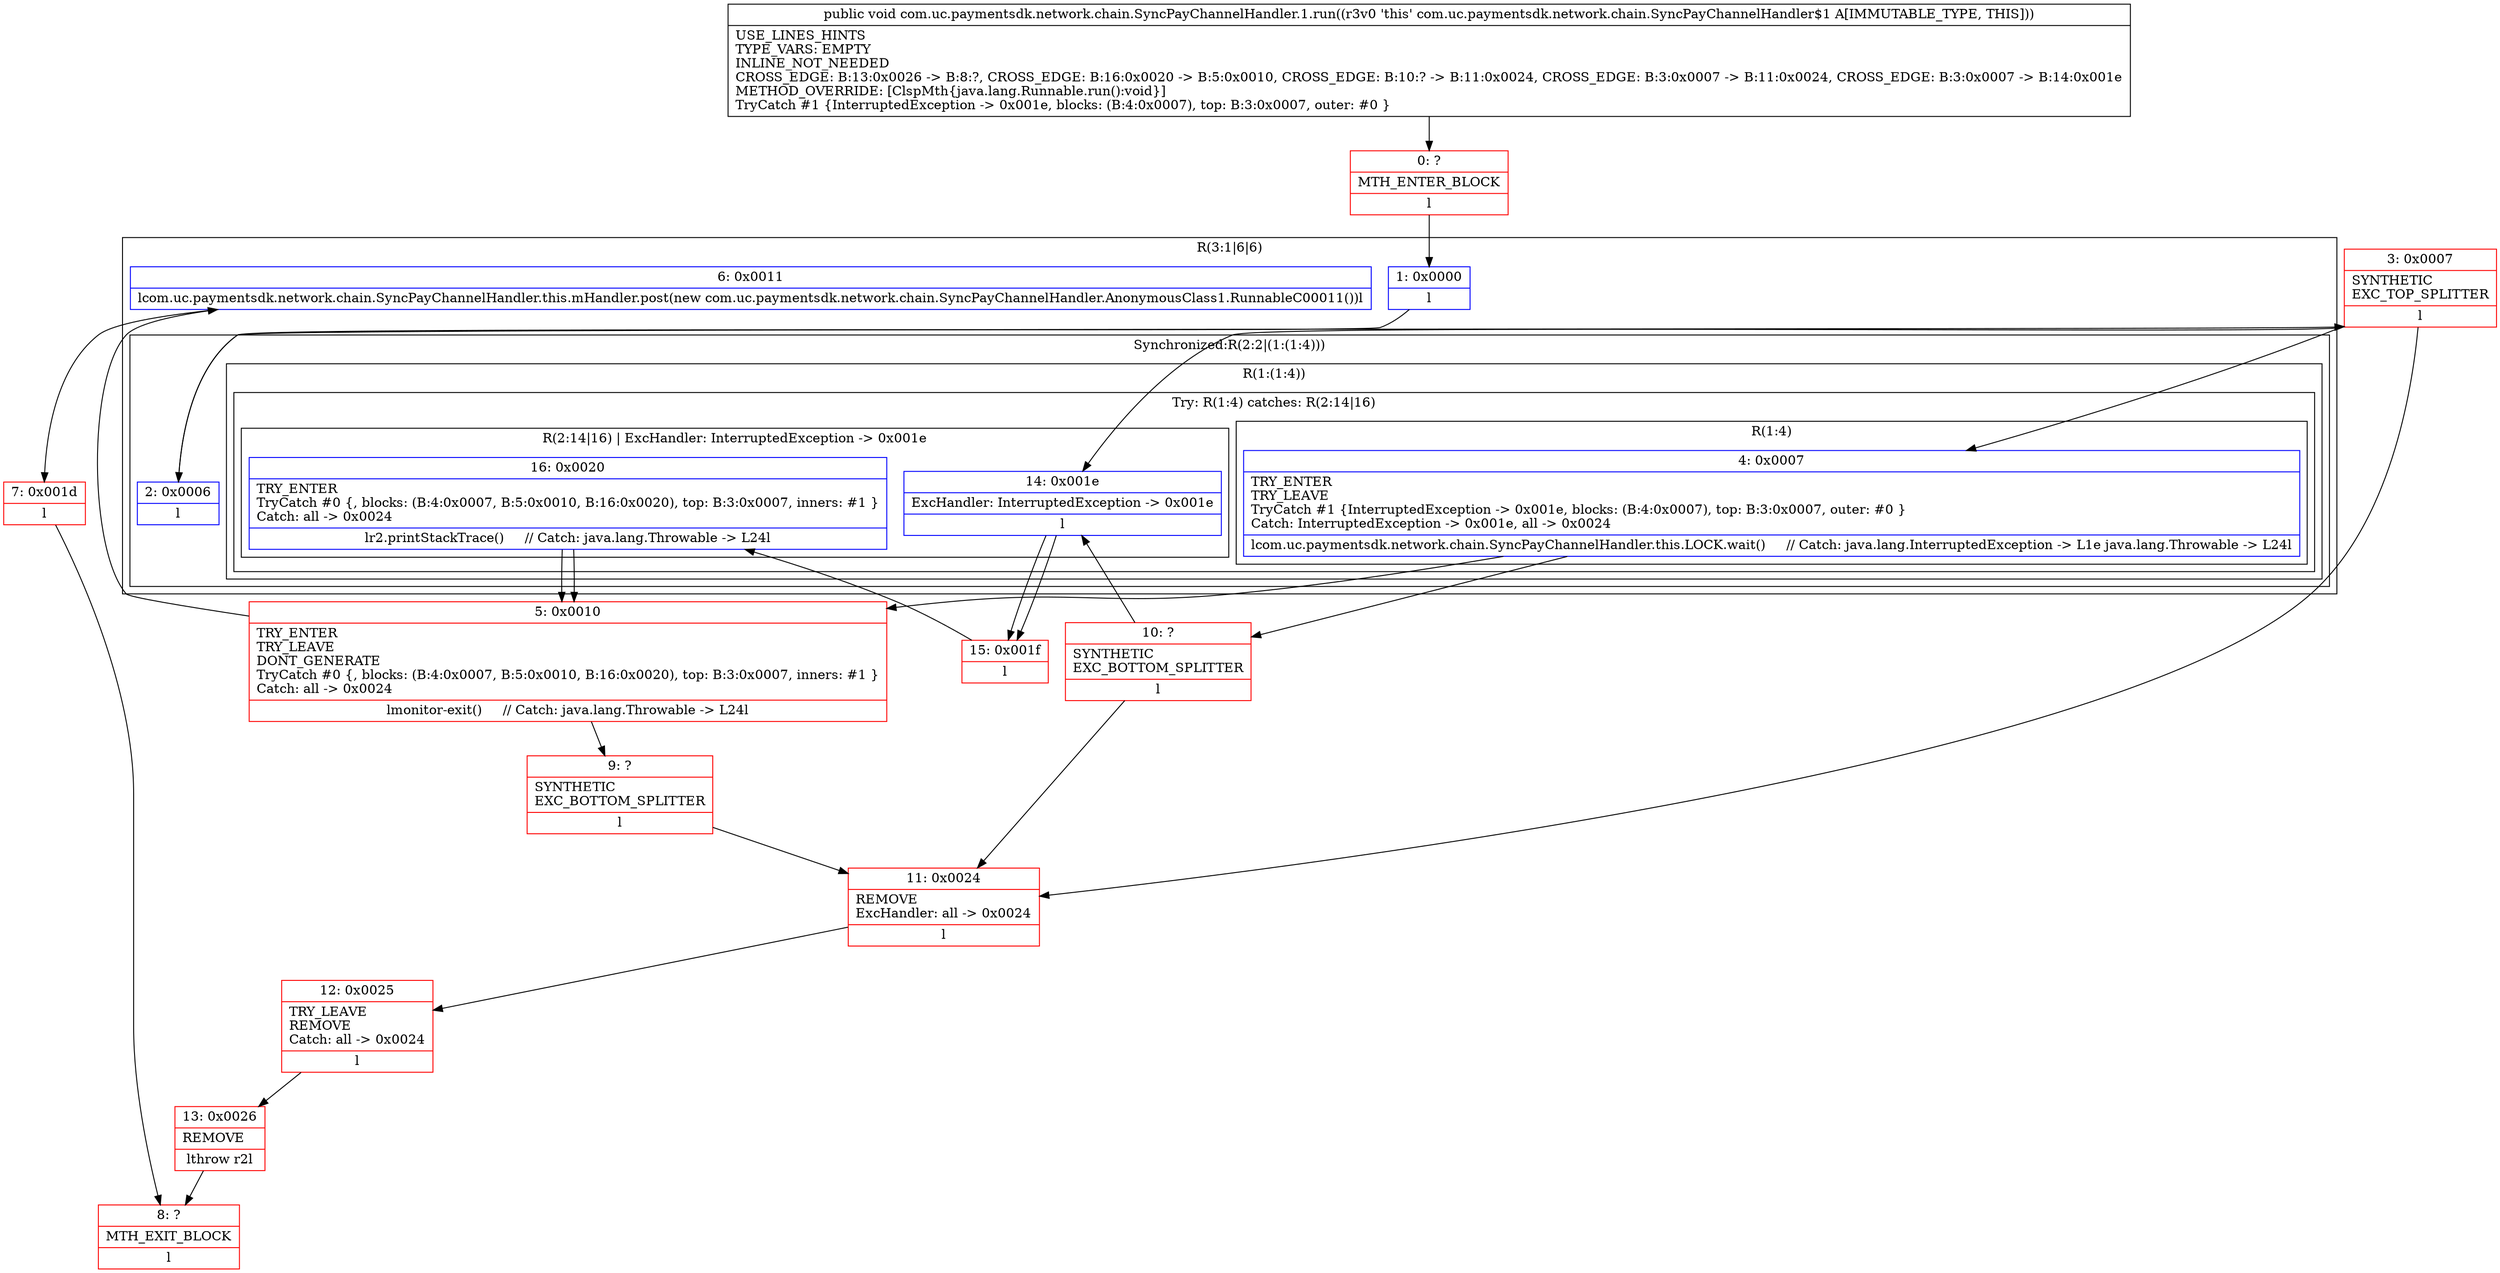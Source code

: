 digraph "CFG forcom.uc.paymentsdk.network.chain.SyncPayChannelHandler.1.run()V" {
subgraph cluster_Region_334524047 {
label = "R(3:1|6|6)";
node [shape=record,color=blue];
Node_1 [shape=record,label="{1\:\ 0x0000|l}"];
subgraph cluster_SynchronizedRegion_1280677866 {
label = "Synchronized:R(2:2|(1:(1:4)))";
node [shape=record,color=blue];
Node_2 [shape=record,label="{2\:\ 0x0006|l}"];
subgraph cluster_Region_867006558 {
label = "R(1:(1:4))";
node [shape=record,color=blue];
subgraph cluster_TryCatchRegion_498642765 {
label = "Try: R(1:4) catches: R(2:14|16)";
node [shape=record,color=blue];
subgraph cluster_Region_229391971 {
label = "R(1:4)";
node [shape=record,color=blue];
Node_4 [shape=record,label="{4\:\ 0x0007|TRY_ENTER\lTRY_LEAVE\lTryCatch #1 \{InterruptedException \-\> 0x001e, blocks: (B:4:0x0007), top: B:3:0x0007, outer: #0 \}\lCatch: InterruptedException \-\> 0x001e, all \-\> 0x0024\l|lcom.uc.paymentsdk.network.chain.SyncPayChannelHandler.this.LOCK.wait()     \/\/ Catch: java.lang.InterruptedException \-\> L1e java.lang.Throwable \-\> L24l}"];
}
subgraph cluster_Region_1831207675 {
label = "R(2:14|16) | ExcHandler: InterruptedException \-\> 0x001e\l";
node [shape=record,color=blue];
Node_14 [shape=record,label="{14\:\ 0x001e|ExcHandler: InterruptedException \-\> 0x001e\l|l}"];
Node_16 [shape=record,label="{16\:\ 0x0020|TRY_ENTER\lTryCatch #0 \{, blocks: (B:4:0x0007, B:5:0x0010, B:16:0x0020), top: B:3:0x0007, inners: #1 \}\lCatch: all \-\> 0x0024\l|lr2.printStackTrace()     \/\/ Catch: java.lang.Throwable \-\> L24l}"];
}
}
}
}
Node_6 [shape=record,label="{6\:\ 0x0011|lcom.uc.paymentsdk.network.chain.SyncPayChannelHandler.this.mHandler.post(new com.uc.paymentsdk.network.chain.SyncPayChannelHandler.AnonymousClass1.RunnableC00011())l}"];
}
subgraph cluster_Region_1831207675 {
label = "R(2:14|16) | ExcHandler: InterruptedException \-\> 0x001e\l";
node [shape=record,color=blue];
Node_14 [shape=record,label="{14\:\ 0x001e|ExcHandler: InterruptedException \-\> 0x001e\l|l}"];
Node_16 [shape=record,label="{16\:\ 0x0020|TRY_ENTER\lTryCatch #0 \{, blocks: (B:4:0x0007, B:5:0x0010, B:16:0x0020), top: B:3:0x0007, inners: #1 \}\lCatch: all \-\> 0x0024\l|lr2.printStackTrace()     \/\/ Catch: java.lang.Throwable \-\> L24l}"];
}
Node_0 [shape=record,color=red,label="{0\:\ ?|MTH_ENTER_BLOCK\l|l}"];
Node_3 [shape=record,color=red,label="{3\:\ 0x0007|SYNTHETIC\lEXC_TOP_SPLITTER\l|l}"];
Node_5 [shape=record,color=red,label="{5\:\ 0x0010|TRY_ENTER\lTRY_LEAVE\lDONT_GENERATE\lTryCatch #0 \{, blocks: (B:4:0x0007, B:5:0x0010, B:16:0x0020), top: B:3:0x0007, inners: #1 \}\lCatch: all \-\> 0x0024\l|lmonitor\-exit()     \/\/ Catch: java.lang.Throwable \-\> L24l}"];
Node_7 [shape=record,color=red,label="{7\:\ 0x001d|l}"];
Node_8 [shape=record,color=red,label="{8\:\ ?|MTH_EXIT_BLOCK\l|l}"];
Node_9 [shape=record,color=red,label="{9\:\ ?|SYNTHETIC\lEXC_BOTTOM_SPLITTER\l|l}"];
Node_10 [shape=record,color=red,label="{10\:\ ?|SYNTHETIC\lEXC_BOTTOM_SPLITTER\l|l}"];
Node_11 [shape=record,color=red,label="{11\:\ 0x0024|REMOVE\lExcHandler: all \-\> 0x0024\l|l}"];
Node_12 [shape=record,color=red,label="{12\:\ 0x0025|TRY_LEAVE\lREMOVE\lCatch: all \-\> 0x0024\l|l}"];
Node_13 [shape=record,color=red,label="{13\:\ 0x0026|REMOVE\l|lthrow r2l}"];
Node_15 [shape=record,color=red,label="{15\:\ 0x001f|l}"];
MethodNode[shape=record,label="{public void com.uc.paymentsdk.network.chain.SyncPayChannelHandler.1.run((r3v0 'this' com.uc.paymentsdk.network.chain.SyncPayChannelHandler$1 A[IMMUTABLE_TYPE, THIS]))  | USE_LINES_HINTS\lTYPE_VARS: EMPTY\lINLINE_NOT_NEEDED\lCROSS_EDGE: B:13:0x0026 \-\> B:8:?, CROSS_EDGE: B:16:0x0020 \-\> B:5:0x0010, CROSS_EDGE: B:10:? \-\> B:11:0x0024, CROSS_EDGE: B:3:0x0007 \-\> B:11:0x0024, CROSS_EDGE: B:3:0x0007 \-\> B:14:0x001e\lMETHOD_OVERRIDE: [ClspMth\{java.lang.Runnable.run():void\}]\lTryCatch #1 \{InterruptedException \-\> 0x001e, blocks: (B:4:0x0007), top: B:3:0x0007, outer: #0 \}\l}"];
MethodNode -> Node_0;
Node_1 -> Node_2;
Node_2 -> Node_3;
Node_4 -> Node_5;
Node_4 -> Node_10;
Node_14 -> Node_15;
Node_16 -> Node_5;
Node_6 -> Node_7;
Node_14 -> Node_15;
Node_16 -> Node_5;
Node_0 -> Node_1;
Node_3 -> Node_4;
Node_3 -> Node_11;
Node_3 -> Node_14;
Node_5 -> Node_6;
Node_5 -> Node_9;
Node_7 -> Node_8;
Node_9 -> Node_11;
Node_10 -> Node_14;
Node_10 -> Node_11;
Node_11 -> Node_12;
Node_12 -> Node_13;
Node_13 -> Node_8;
Node_15 -> Node_16;
}


